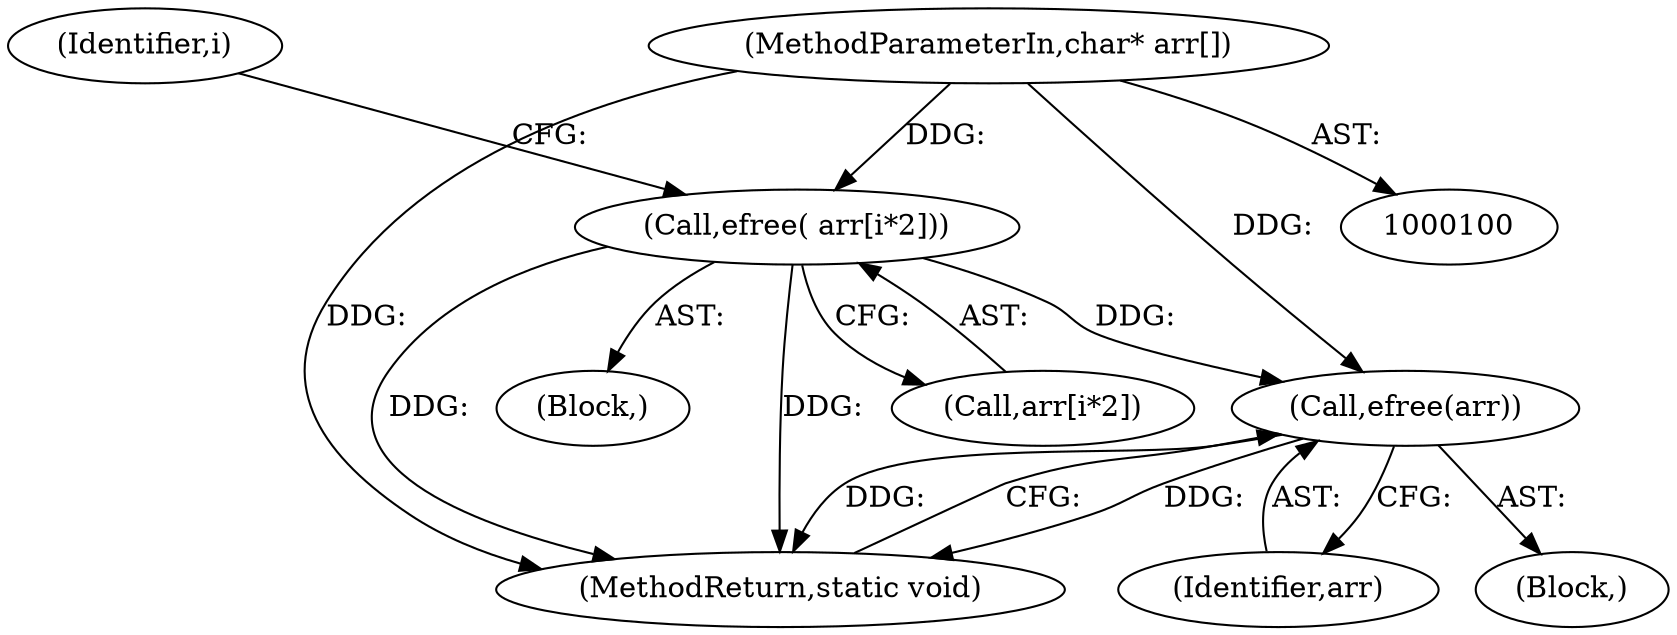 digraph "0_php-src_97eff7eb57fc2320c267a949cffd622c38712484?w=1_17@array" {
"1000101" [label="(MethodParameterIn,char* arr[])"];
"1000125" [label="(Call,efree( arr[i*2]))"];
"1000131" [label="(Call,efree(arr))"];
"1000101" [label="(MethodParameterIn,char* arr[])"];
"1000124" [label="(Block,)"];
"1000131" [label="(Call,efree(arr))"];
"1000132" [label="(Identifier,arr)"];
"1000126" [label="(Call,arr[i*2])"];
"1000103" [label="(Block,)"];
"1000125" [label="(Call,efree( arr[i*2]))"];
"1000116" [label="(Identifier,i)"];
"1000133" [label="(MethodReturn,static void)"];
"1000101" -> "1000100"  [label="AST: "];
"1000101" -> "1000133"  [label="DDG: "];
"1000101" -> "1000125"  [label="DDG: "];
"1000101" -> "1000131"  [label="DDG: "];
"1000125" -> "1000124"  [label="AST: "];
"1000125" -> "1000126"  [label="CFG: "];
"1000126" -> "1000125"  [label="AST: "];
"1000116" -> "1000125"  [label="CFG: "];
"1000125" -> "1000133"  [label="DDG: "];
"1000125" -> "1000133"  [label="DDG: "];
"1000125" -> "1000131"  [label="DDG: "];
"1000131" -> "1000103"  [label="AST: "];
"1000131" -> "1000132"  [label="CFG: "];
"1000132" -> "1000131"  [label="AST: "];
"1000133" -> "1000131"  [label="CFG: "];
"1000131" -> "1000133"  [label="DDG: "];
"1000131" -> "1000133"  [label="DDG: "];
}
